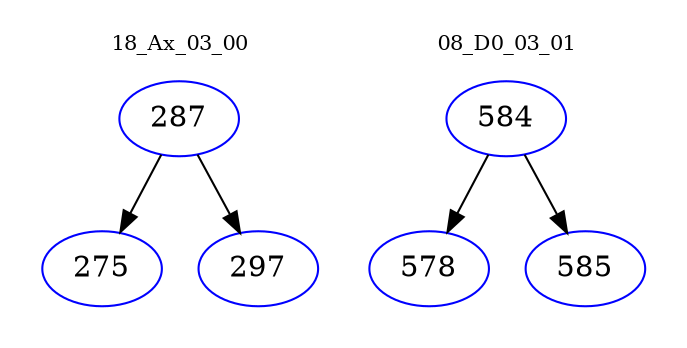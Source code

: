 digraph{
subgraph cluster_0 {
color = white
label = "18_Ax_03_00";
fontsize=10;
T0_287 [label="287", color="blue"]
T0_287 -> T0_275 [color="black"]
T0_275 [label="275", color="blue"]
T0_287 -> T0_297 [color="black"]
T0_297 [label="297", color="blue"]
}
subgraph cluster_1 {
color = white
label = "08_D0_03_01";
fontsize=10;
T1_584 [label="584", color="blue"]
T1_584 -> T1_578 [color="black"]
T1_578 [label="578", color="blue"]
T1_584 -> T1_585 [color="black"]
T1_585 [label="585", color="blue"]
}
}
